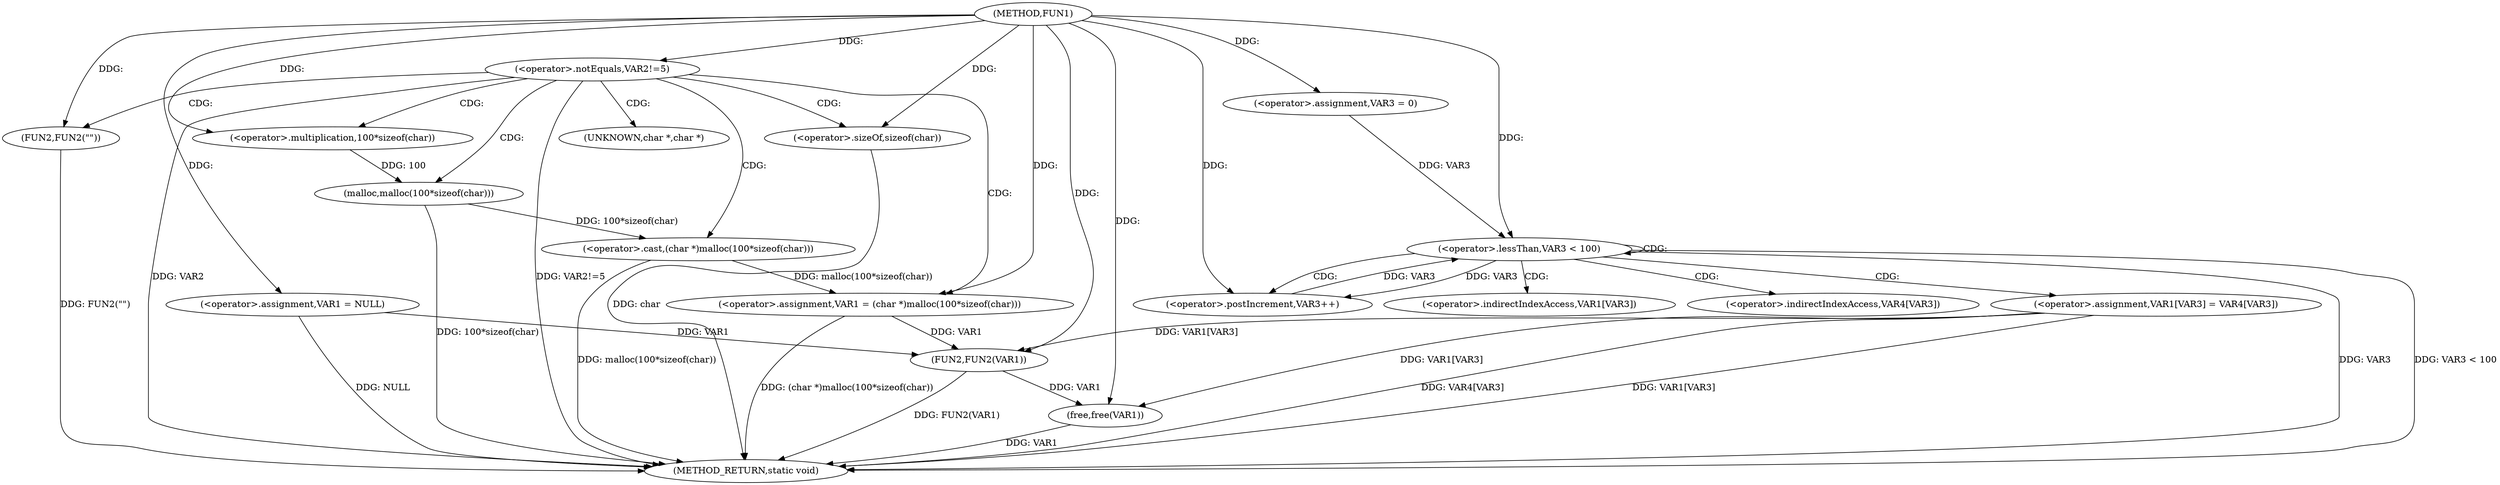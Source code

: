 digraph FUN1 {  
"1000100" [label = "(METHOD,FUN1)" ]
"1000148" [label = "(METHOD_RETURN,static void)" ]
"1000103" [label = "(<operator>.assignment,VAR1 = NULL)" ]
"1000107" [label = "(<operator>.notEquals,VAR2!=5)" ]
"1000111" [label = "(FUN2,FUN2(\"\"))" ]
"1000115" [label = "(<operator>.assignment,VAR1 = (char *)malloc(100*sizeof(char)))" ]
"1000117" [label = "(<operator>.cast,(char *)malloc(100*sizeof(char)))" ]
"1000119" [label = "(malloc,malloc(100*sizeof(char)))" ]
"1000120" [label = "(<operator>.multiplication,100*sizeof(char))" ]
"1000122" [label = "(<operator>.sizeOf,sizeof(char))" ]
"1000128" [label = "(<operator>.assignment,VAR3 = 0)" ]
"1000131" [label = "(<operator>.lessThan,VAR3 < 100)" ]
"1000134" [label = "(<operator>.postIncrement,VAR3++)" ]
"1000137" [label = "(<operator>.assignment,VAR1[VAR3] = VAR4[VAR3])" ]
"1000144" [label = "(FUN2,FUN2(VAR1))" ]
"1000146" [label = "(free,free(VAR1))" ]
"1000118" [label = "(UNKNOWN,char *,char *)" ]
"1000138" [label = "(<operator>.indirectIndexAccess,VAR1[VAR3])" ]
"1000141" [label = "(<operator>.indirectIndexAccess,VAR4[VAR3])" ]
  "1000115" -> "1000148"  [ label = "DDG: (char *)malloc(100*sizeof(char))"] 
  "1000107" -> "1000148"  [ label = "DDG: VAR2"] 
  "1000107" -> "1000148"  [ label = "DDG: VAR2!=5"] 
  "1000103" -> "1000148"  [ label = "DDG: NULL"] 
  "1000119" -> "1000148"  [ label = "DDG: 100*sizeof(char)"] 
  "1000117" -> "1000148"  [ label = "DDG: malloc(100*sizeof(char))"] 
  "1000131" -> "1000148"  [ label = "DDG: VAR3 < 100"] 
  "1000122" -> "1000148"  [ label = "DDG: char"] 
  "1000131" -> "1000148"  [ label = "DDG: VAR3"] 
  "1000137" -> "1000148"  [ label = "DDG: VAR4[VAR3]"] 
  "1000144" -> "1000148"  [ label = "DDG: FUN2(VAR1)"] 
  "1000137" -> "1000148"  [ label = "DDG: VAR1[VAR3]"] 
  "1000146" -> "1000148"  [ label = "DDG: VAR1"] 
  "1000111" -> "1000148"  [ label = "DDG: FUN2(\"\")"] 
  "1000100" -> "1000103"  [ label = "DDG: "] 
  "1000100" -> "1000107"  [ label = "DDG: "] 
  "1000100" -> "1000111"  [ label = "DDG: "] 
  "1000117" -> "1000115"  [ label = "DDG: malloc(100*sizeof(char))"] 
  "1000100" -> "1000115"  [ label = "DDG: "] 
  "1000119" -> "1000117"  [ label = "DDG: 100*sizeof(char)"] 
  "1000120" -> "1000119"  [ label = "DDG: 100"] 
  "1000100" -> "1000120"  [ label = "DDG: "] 
  "1000100" -> "1000122"  [ label = "DDG: "] 
  "1000100" -> "1000128"  [ label = "DDG: "] 
  "1000128" -> "1000131"  [ label = "DDG: VAR3"] 
  "1000134" -> "1000131"  [ label = "DDG: VAR3"] 
  "1000100" -> "1000131"  [ label = "DDG: "] 
  "1000131" -> "1000134"  [ label = "DDG: VAR3"] 
  "1000100" -> "1000134"  [ label = "DDG: "] 
  "1000103" -> "1000144"  [ label = "DDG: VAR1"] 
  "1000137" -> "1000144"  [ label = "DDG: VAR1[VAR3]"] 
  "1000115" -> "1000144"  [ label = "DDG: VAR1"] 
  "1000100" -> "1000144"  [ label = "DDG: "] 
  "1000144" -> "1000146"  [ label = "DDG: VAR1"] 
  "1000137" -> "1000146"  [ label = "DDG: VAR1[VAR3]"] 
  "1000100" -> "1000146"  [ label = "DDG: "] 
  "1000107" -> "1000119"  [ label = "CDG: "] 
  "1000107" -> "1000115"  [ label = "CDG: "] 
  "1000107" -> "1000120"  [ label = "CDG: "] 
  "1000107" -> "1000117"  [ label = "CDG: "] 
  "1000107" -> "1000118"  [ label = "CDG: "] 
  "1000107" -> "1000111"  [ label = "CDG: "] 
  "1000107" -> "1000122"  [ label = "CDG: "] 
  "1000131" -> "1000137"  [ label = "CDG: "] 
  "1000131" -> "1000141"  [ label = "CDG: "] 
  "1000131" -> "1000131"  [ label = "CDG: "] 
  "1000131" -> "1000138"  [ label = "CDG: "] 
  "1000131" -> "1000134"  [ label = "CDG: "] 
}
